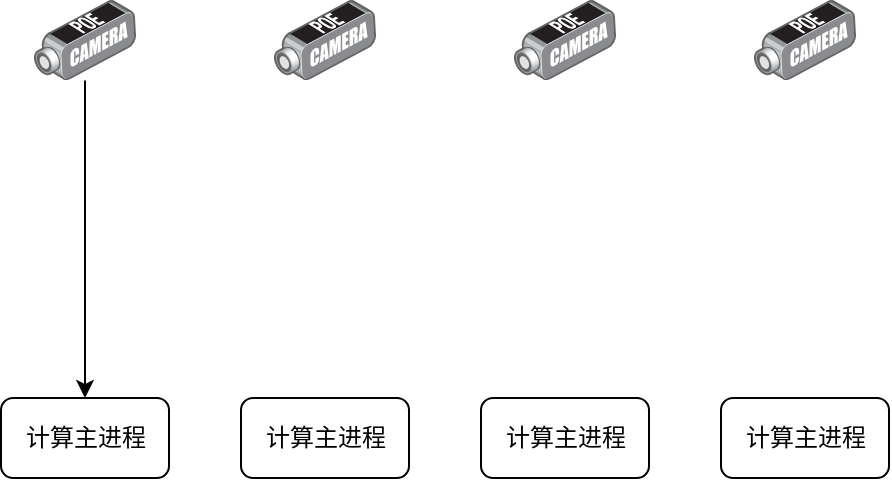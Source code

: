 <mxfile version="14.4.5" type="github">
  <diagram id="cCJnxMXBAtRdat_ASji1" name="Page-1">
    <mxGraphModel dx="946" dy="614" grid="1" gridSize="10" guides="1" tooltips="1" connect="1" arrows="1" fold="1" page="1" pageScale="1" pageWidth="850" pageHeight="1100" math="0" shadow="0">
      <root>
        <mxCell id="0" />
        <mxCell id="1" parent="0" />
        <mxCell id="f7P9pab2XVLLpQTwuehZ-1" value="" style="points=[];aspect=fixed;html=1;align=center;shadow=0;dashed=0;image;image=img/lib/allied_telesis/security/POE_DVS_Camera.svg;" vertex="1" parent="1">
          <mxGeometry x="200" y="40" width="51" height="40.2" as="geometry" />
        </mxCell>
        <mxCell id="f7P9pab2XVLLpQTwuehZ-2" value="" style="points=[];aspect=fixed;html=1;align=center;shadow=0;dashed=0;image;image=img/lib/allied_telesis/security/POE_DVS_Camera.svg;" vertex="1" parent="1">
          <mxGeometry x="320" y="40" width="51" height="40.2" as="geometry" />
        </mxCell>
        <mxCell id="f7P9pab2XVLLpQTwuehZ-3" value="" style="points=[];aspect=fixed;html=1;align=center;shadow=0;dashed=0;image;image=img/lib/allied_telesis/security/POE_DVS_Camera.svg;" vertex="1" parent="1">
          <mxGeometry x="440" y="40" width="51" height="40.2" as="geometry" />
        </mxCell>
        <mxCell id="f7P9pab2XVLLpQTwuehZ-4" value="" style="points=[];aspect=fixed;html=1;align=center;shadow=0;dashed=0;image;image=img/lib/allied_telesis/security/POE_DVS_Camera.svg;" vertex="1" parent="1">
          <mxGeometry x="560" y="40" width="51" height="40.2" as="geometry" />
        </mxCell>
        <mxCell id="f7P9pab2XVLLpQTwuehZ-5" value="计算主进程" style="rounded=1;whiteSpace=wrap;html=1;" vertex="1" parent="1">
          <mxGeometry x="183.5" y="239" width="84" height="40" as="geometry" />
        </mxCell>
        <mxCell id="f7P9pab2XVLLpQTwuehZ-6" value="&lt;span&gt;计算主进程&lt;/span&gt;" style="rounded=1;whiteSpace=wrap;html=1;" vertex="1" parent="1">
          <mxGeometry x="303.5" y="239" width="84" height="40" as="geometry" />
        </mxCell>
        <mxCell id="f7P9pab2XVLLpQTwuehZ-7" value="&lt;span&gt;计算主进程&lt;/span&gt;" style="rounded=1;whiteSpace=wrap;html=1;" vertex="1" parent="1">
          <mxGeometry x="423.5" y="239" width="84" height="40" as="geometry" />
        </mxCell>
        <mxCell id="f7P9pab2XVLLpQTwuehZ-8" value="&lt;span&gt;计算主进程&lt;/span&gt;" style="rounded=1;whiteSpace=wrap;html=1;" vertex="1" parent="1">
          <mxGeometry x="543.5" y="239" width="84" height="40" as="geometry" />
        </mxCell>
        <mxCell id="f7P9pab2XVLLpQTwuehZ-9" value="" style="endArrow=classic;html=1;entryX=0.5;entryY=0;entryDx=0;entryDy=0;" edge="1" parent="1" source="f7P9pab2XVLLpQTwuehZ-1" target="f7P9pab2XVLLpQTwuehZ-5">
          <mxGeometry width="50" height="50" relative="1" as="geometry">
            <mxPoint x="80" y="230" as="sourcePoint" />
            <mxPoint x="130" y="180" as="targetPoint" />
          </mxGeometry>
        </mxCell>
      </root>
    </mxGraphModel>
  </diagram>
</mxfile>
